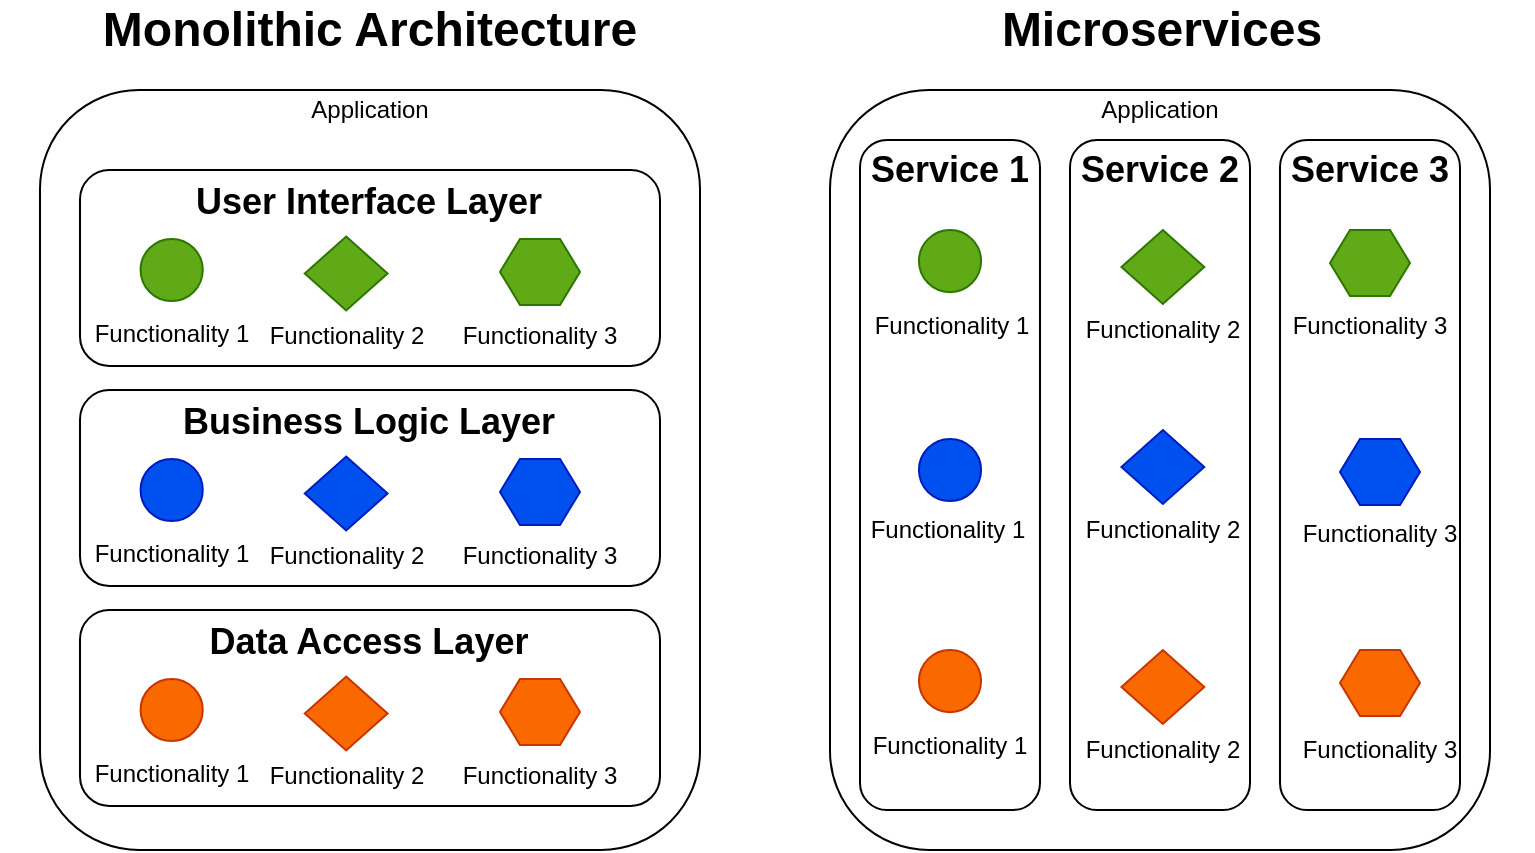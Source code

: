 <mxfile version="13.1.1" type="device"><diagram id="_zQjgTvHx52slGfZQXXl" name="Page-1"><mxGraphModel dx="1422" dy="695" grid="1" gridSize="10" guides="1" tooltips="1" connect="1" arrows="1" fold="1" page="1" pageScale="1" pageWidth="850" pageHeight="1100" math="0" shadow="0"><root><mxCell id="0"/><mxCell id="1" parent="0"/><mxCell id="-NHL340E5neERwaIF4oa-63" value="" style="rounded=1;whiteSpace=wrap;html=1;" vertex="1" parent="1"><mxGeometry x="425" y="110" width="330" height="380" as="geometry"/></mxCell><mxCell id="-NHL340E5neERwaIF4oa-9" value="" style="group" vertex="1" connectable="0" parent="1"><mxGeometry x="50" y="150" width="310" height="340" as="geometry"/></mxCell><mxCell id="-NHL340E5neERwaIF4oa-60" value="" style="rounded=1;whiteSpace=wrap;html=1;" vertex="1" parent="-NHL340E5neERwaIF4oa-9"><mxGeometry x="-20" y="-40" width="330" height="380" as="geometry"/></mxCell><mxCell id="-NHL340E5neERwaIF4oa-10" value="" style="rounded=1;whiteSpace=wrap;html=1;" vertex="1" parent="-NHL340E5neERwaIF4oa-9"><mxGeometry width="290" height="97.967" as="geometry"/></mxCell><mxCell id="-NHL340E5neERwaIF4oa-11" value="&lt;b&gt;&lt;font style=&quot;font-size: 18px&quot;&gt;User Interface Layer&lt;/font&gt;&lt;/b&gt;" style="text;html=1;strokeColor=none;fillColor=none;align=center;verticalAlign=middle;whiteSpace=wrap;rounded=0;" vertex="1" parent="-NHL340E5neERwaIF4oa-9"><mxGeometry x="48.33" y="-0.004" width="193.333" height="32.656" as="geometry"/></mxCell><mxCell id="-NHL340E5neERwaIF4oa-22" value="" style="group" vertex="1" connectable="0" parent="-NHL340E5neERwaIF4oa-9"><mxGeometry y="32.648" width="91.661" height="61.229" as="geometry"/></mxCell><mxCell id="-NHL340E5neERwaIF4oa-20" value="Functionality 1" style="text;html=1;strokeColor=none;fillColor=none;align=center;verticalAlign=middle;whiteSpace=wrap;rounded=0;" vertex="1" parent="-NHL340E5neERwaIF4oa-22"><mxGeometry y="36.738" width="91.661" height="24.492" as="geometry"/></mxCell><mxCell id="-NHL340E5neERwaIF4oa-19" value="" style="ellipse;whiteSpace=wrap;html=1;aspect=fixed;fillColor=#60a917;strokeColor=#2D7600;fontColor=#ffffff;" vertex="1" parent="-NHL340E5neERwaIF4oa-9"><mxGeometry x="30.295" y="34.463" width="31.071" height="31.071" as="geometry"/></mxCell><mxCell id="-NHL340E5neERwaIF4oa-33" value="" style="group" vertex="1" connectable="0" parent="-NHL340E5neERwaIF4oa-9"><mxGeometry x="91.66" y="33.26" width="82.86" height="60" as="geometry"/></mxCell><mxCell id="-NHL340E5neERwaIF4oa-31" value="" style="rhombus;whiteSpace=wrap;html=1;fillColor=#60a917;strokeColor=#2D7600;fontColor=#ffffff;" vertex="1" parent="-NHL340E5neERwaIF4oa-33"><mxGeometry x="20.715" width="41.43" height="37.0" as="geometry"/></mxCell><mxCell id="-NHL340E5neERwaIF4oa-32" value="Functionality 2" style="text;html=1;strokeColor=none;fillColor=none;align=center;verticalAlign=middle;whiteSpace=wrap;rounded=0;" vertex="1" parent="-NHL340E5neERwaIF4oa-33"><mxGeometry y="40.0" width="82.86" height="20.0" as="geometry"/></mxCell><mxCell id="-NHL340E5neERwaIF4oa-36" value="Functionality 3" style="text;html=1;strokeColor=none;fillColor=none;align=center;verticalAlign=middle;whiteSpace=wrap;rounded=0;" vertex="1" parent="-NHL340E5neERwaIF4oa-9"><mxGeometry x="190" y="73.26" width="80" height="20" as="geometry"/></mxCell><mxCell id="-NHL340E5neERwaIF4oa-35" value="" style="shape=hexagon;perimeter=hexagonPerimeter2;whiteSpace=wrap;html=1;fillColor=#60a917;strokeColor=#2D7600;fontColor=#ffffff;" vertex="1" parent="-NHL340E5neERwaIF4oa-9"><mxGeometry x="210" y="34.46" width="40" height="33" as="geometry"/></mxCell><mxCell id="-NHL340E5neERwaIF4oa-61" value="Application" style="text;html=1;strokeColor=none;fillColor=none;align=center;verticalAlign=middle;whiteSpace=wrap;rounded=0;" vertex="1" parent="-NHL340E5neERwaIF4oa-9"><mxGeometry x="125" y="-40" width="40" height="20" as="geometry"/></mxCell><mxCell id="-NHL340E5neERwaIF4oa-37" value="" style="group" vertex="1" connectable="0" parent="1"><mxGeometry x="50" y="260" width="290" height="100" as="geometry"/></mxCell><mxCell id="-NHL340E5neERwaIF4oa-38" value="" style="rounded=1;whiteSpace=wrap;html=1;" vertex="1" parent="-NHL340E5neERwaIF4oa-37"><mxGeometry width="290" height="97.967" as="geometry"/></mxCell><mxCell id="-NHL340E5neERwaIF4oa-39" value="&lt;b&gt;&lt;font style=&quot;font-size: 18px&quot;&gt;Business Logic Layer&lt;/font&gt;&lt;/b&gt;" style="text;html=1;strokeColor=none;fillColor=none;align=center;verticalAlign=middle;whiteSpace=wrap;rounded=0;" vertex="1" parent="-NHL340E5neERwaIF4oa-37"><mxGeometry x="48.33" y="-0.004" width="193.333" height="32.656" as="geometry"/></mxCell><mxCell id="-NHL340E5neERwaIF4oa-40" value="" style="group" vertex="1" connectable="0" parent="-NHL340E5neERwaIF4oa-37"><mxGeometry y="32.648" width="91.661" height="61.229" as="geometry"/></mxCell><mxCell id="-NHL340E5neERwaIF4oa-41" value="Functionality 1" style="text;html=1;strokeColor=none;fillColor=none;align=center;verticalAlign=middle;whiteSpace=wrap;rounded=0;" vertex="1" parent="-NHL340E5neERwaIF4oa-40"><mxGeometry y="36.738" width="91.661" height="24.492" as="geometry"/></mxCell><mxCell id="-NHL340E5neERwaIF4oa-42" value="" style="ellipse;whiteSpace=wrap;html=1;aspect=fixed;fillColor=#0050ef;strokeColor=#001DBC;fontColor=#ffffff;" vertex="1" parent="-NHL340E5neERwaIF4oa-37"><mxGeometry x="30.295" y="34.463" width="31.071" height="31.071" as="geometry"/></mxCell><mxCell id="-NHL340E5neERwaIF4oa-43" value="" style="group" vertex="1" connectable="0" parent="-NHL340E5neERwaIF4oa-37"><mxGeometry x="91.66" y="33.26" width="82.86" height="60" as="geometry"/></mxCell><mxCell id="-NHL340E5neERwaIF4oa-44" value="" style="rhombus;whiteSpace=wrap;html=1;fillColor=#0050ef;strokeColor=#001DBC;fontColor=#ffffff;" vertex="1" parent="-NHL340E5neERwaIF4oa-43"><mxGeometry x="20.715" width="41.43" height="37.0" as="geometry"/></mxCell><mxCell id="-NHL340E5neERwaIF4oa-45" value="Functionality 2" style="text;html=1;strokeColor=none;fillColor=none;align=center;verticalAlign=middle;whiteSpace=wrap;rounded=0;" vertex="1" parent="-NHL340E5neERwaIF4oa-43"><mxGeometry y="40.0" width="82.86" height="20.0" as="geometry"/></mxCell><mxCell id="-NHL340E5neERwaIF4oa-46" value="Functionality 3" style="text;html=1;strokeColor=none;fillColor=none;align=center;verticalAlign=middle;whiteSpace=wrap;rounded=0;" vertex="1" parent="-NHL340E5neERwaIF4oa-37"><mxGeometry x="190" y="73.26" width="80" height="20" as="geometry"/></mxCell><mxCell id="-NHL340E5neERwaIF4oa-47" value="" style="shape=hexagon;perimeter=hexagonPerimeter2;whiteSpace=wrap;html=1;fillColor=#0050ef;strokeColor=#001DBC;fontColor=#ffffff;" vertex="1" parent="-NHL340E5neERwaIF4oa-37"><mxGeometry x="210" y="34.46" width="40" height="33" as="geometry"/></mxCell><mxCell id="-NHL340E5neERwaIF4oa-48" value="" style="group" vertex="1" connectable="0" parent="1"><mxGeometry x="50" y="370" width="290" height="100" as="geometry"/></mxCell><mxCell id="-NHL340E5neERwaIF4oa-49" value="" style="rounded=1;whiteSpace=wrap;html=1;" vertex="1" parent="-NHL340E5neERwaIF4oa-48"><mxGeometry width="290" height="97.967" as="geometry"/></mxCell><mxCell id="-NHL340E5neERwaIF4oa-50" value="&lt;b&gt;&lt;font style=&quot;font-size: 18px&quot;&gt;Data Access Layer&lt;/font&gt;&lt;/b&gt;" style="text;html=1;strokeColor=none;fillColor=none;align=center;verticalAlign=middle;whiteSpace=wrap;rounded=0;" vertex="1" parent="-NHL340E5neERwaIF4oa-48"><mxGeometry x="48.33" y="-0.004" width="193.333" height="32.656" as="geometry"/></mxCell><mxCell id="-NHL340E5neERwaIF4oa-51" value="" style="group" vertex="1" connectable="0" parent="-NHL340E5neERwaIF4oa-48"><mxGeometry y="32.648" width="91.661" height="61.229" as="geometry"/></mxCell><mxCell id="-NHL340E5neERwaIF4oa-52" value="Functionality 1" style="text;html=1;strokeColor=none;fillColor=none;align=center;verticalAlign=middle;whiteSpace=wrap;rounded=0;" vertex="1" parent="-NHL340E5neERwaIF4oa-51"><mxGeometry y="36.738" width="91.661" height="24.492" as="geometry"/></mxCell><mxCell id="-NHL340E5neERwaIF4oa-53" value="" style="ellipse;whiteSpace=wrap;html=1;aspect=fixed;fillColor=#fa6800;strokeColor=#C73500;fontColor=#ffffff;" vertex="1" parent="-NHL340E5neERwaIF4oa-48"><mxGeometry x="30.295" y="34.463" width="31.071" height="31.071" as="geometry"/></mxCell><mxCell id="-NHL340E5neERwaIF4oa-54" value="" style="group" vertex="1" connectable="0" parent="-NHL340E5neERwaIF4oa-48"><mxGeometry x="91.66" y="33.26" width="82.86" height="60" as="geometry"/></mxCell><mxCell id="-NHL340E5neERwaIF4oa-55" value="" style="rhombus;whiteSpace=wrap;html=1;fillColor=#fa6800;strokeColor=#C73500;fontColor=#ffffff;" vertex="1" parent="-NHL340E5neERwaIF4oa-54"><mxGeometry x="20.715" width="41.43" height="37.0" as="geometry"/></mxCell><mxCell id="-NHL340E5neERwaIF4oa-56" value="Functionality 2" style="text;html=1;strokeColor=none;fillColor=none;align=center;verticalAlign=middle;whiteSpace=wrap;rounded=0;" vertex="1" parent="-NHL340E5neERwaIF4oa-54"><mxGeometry y="40.0" width="82.86" height="20.0" as="geometry"/></mxCell><mxCell id="-NHL340E5neERwaIF4oa-57" value="Functionality 3" style="text;html=1;strokeColor=none;fillColor=none;align=center;verticalAlign=middle;whiteSpace=wrap;rounded=0;" vertex="1" parent="-NHL340E5neERwaIF4oa-48"><mxGeometry x="190" y="73.26" width="80" height="20" as="geometry"/></mxCell><mxCell id="-NHL340E5neERwaIF4oa-58" value="" style="shape=hexagon;perimeter=hexagonPerimeter2;whiteSpace=wrap;html=1;fillColor=#fa6800;strokeColor=#C73500;fontColor=#ffffff;" vertex="1" parent="-NHL340E5neERwaIF4oa-48"><mxGeometry x="210" y="34.46" width="40" height="33" as="geometry"/></mxCell><mxCell id="-NHL340E5neERwaIF4oa-59" value="&lt;font style=&quot;font-size: 24px&quot;&gt;&lt;b&gt;Monolithic Architecture&lt;/b&gt;&lt;/font&gt;" style="text;html=1;strokeColor=none;fillColor=none;align=center;verticalAlign=middle;whiteSpace=wrap;rounded=0;" vertex="1" parent="1"><mxGeometry x="10" y="70" width="370" height="20" as="geometry"/></mxCell><mxCell id="-NHL340E5neERwaIF4oa-62" value="" style="rounded=1;whiteSpace=wrap;html=1;" vertex="1" parent="1"><mxGeometry x="440" y="135" width="90" height="335" as="geometry"/></mxCell><mxCell id="-NHL340E5neERwaIF4oa-64" value="Application" style="text;html=1;strokeColor=none;fillColor=none;align=center;verticalAlign=middle;whiteSpace=wrap;rounded=0;" vertex="1" parent="1"><mxGeometry x="570" y="110" width="40" height="20" as="geometry"/></mxCell><mxCell id="-NHL340E5neERwaIF4oa-65" value="Service 1" style="text;html=1;strokeColor=none;fillColor=none;align=center;verticalAlign=middle;whiteSpace=wrap;rounded=0;fontStyle=1;fontSize=18;" vertex="1" parent="1"><mxGeometry x="440" y="140" width="90" height="20" as="geometry"/></mxCell><mxCell id="-NHL340E5neERwaIF4oa-66" value="" style="rounded=1;whiteSpace=wrap;html=1;" vertex="1" parent="1"><mxGeometry x="545" y="135" width="90" height="335" as="geometry"/></mxCell><mxCell id="-NHL340E5neERwaIF4oa-67" value="" style="rounded=1;whiteSpace=wrap;html=1;" vertex="1" parent="1"><mxGeometry x="650" y="135" width="90" height="335" as="geometry"/></mxCell><mxCell id="-NHL340E5neERwaIF4oa-69" value="Service 2" style="text;html=1;strokeColor=none;fillColor=none;align=center;verticalAlign=middle;whiteSpace=wrap;rounded=0;fontStyle=1;fontSize=18;" vertex="1" parent="1"><mxGeometry x="545" y="140" width="90" height="20" as="geometry"/></mxCell><mxCell id="-NHL340E5neERwaIF4oa-70" value="Service 3" style="text;html=1;strokeColor=none;fillColor=none;align=center;verticalAlign=middle;whiteSpace=wrap;rounded=0;fontStyle=1;fontSize=18;" vertex="1" parent="1"><mxGeometry x="650" y="140" width="90" height="20" as="geometry"/></mxCell><mxCell id="-NHL340E5neERwaIF4oa-74" value="" style="ellipse;whiteSpace=wrap;html=1;aspect=fixed;fillColor=#60a917;strokeColor=#2D7600;fontColor=#ffffff;" vertex="1" parent="1"><mxGeometry x="469.465" y="180.003" width="31.071" height="31.071" as="geometry"/></mxCell><mxCell id="-NHL340E5neERwaIF4oa-75" value="" style="ellipse;whiteSpace=wrap;html=1;aspect=fixed;fillColor=#0050ef;strokeColor=#001DBC;fontColor=#ffffff;" vertex="1" parent="1"><mxGeometry x="469.465" y="284.463" width="31.071" height="31.071" as="geometry"/></mxCell><mxCell id="-NHL340E5neERwaIF4oa-76" value="" style="ellipse;whiteSpace=wrap;html=1;aspect=fixed;fillColor=#fa6800;strokeColor=#C73500;fontColor=#ffffff;" vertex="1" parent="1"><mxGeometry x="469.465" y="390.003" width="31.071" height="31.071" as="geometry"/></mxCell><mxCell id="-NHL340E5neERwaIF4oa-77" value="" style="group" vertex="1" connectable="0" parent="1"><mxGeometry x="550" y="180" width="82.86" height="60" as="geometry"/></mxCell><mxCell id="-NHL340E5neERwaIF4oa-78" value="" style="rhombus;whiteSpace=wrap;html=1;fillColor=#60a917;strokeColor=#2D7600;fontColor=#ffffff;" vertex="1" parent="-NHL340E5neERwaIF4oa-77"><mxGeometry x="20.715" width="41.43" height="37.0" as="geometry"/></mxCell><mxCell id="-NHL340E5neERwaIF4oa-79" value="Functionality 2" style="text;html=1;strokeColor=none;fillColor=none;align=center;verticalAlign=middle;whiteSpace=wrap;rounded=0;" vertex="1" parent="-NHL340E5neERwaIF4oa-77"><mxGeometry y="40.0" width="82.86" height="20.0" as="geometry"/></mxCell><mxCell id="-NHL340E5neERwaIF4oa-80" value="" style="shape=hexagon;perimeter=hexagonPerimeter2;whiteSpace=wrap;html=1;fillColor=#60a917;strokeColor=#2D7600;fontColor=#ffffff;" vertex="1" parent="1"><mxGeometry x="675" y="180.0" width="40" height="33" as="geometry"/></mxCell><mxCell id="-NHL340E5neERwaIF4oa-81" value="" style="group" vertex="1" connectable="0" parent="1"><mxGeometry x="550" y="280" width="82.86" height="60" as="geometry"/></mxCell><mxCell id="-NHL340E5neERwaIF4oa-82" value="" style="rhombus;whiteSpace=wrap;html=1;fillColor=#0050ef;strokeColor=#001DBC;fontColor=#ffffff;" vertex="1" parent="-NHL340E5neERwaIF4oa-81"><mxGeometry x="20.715" width="41.43" height="37.0" as="geometry"/></mxCell><mxCell id="-NHL340E5neERwaIF4oa-83" value="Functionality 2" style="text;html=1;strokeColor=none;fillColor=none;align=center;verticalAlign=middle;whiteSpace=wrap;rounded=0;" vertex="1" parent="-NHL340E5neERwaIF4oa-81"><mxGeometry y="40.0" width="82.86" height="20.0" as="geometry"/></mxCell><mxCell id="-NHL340E5neERwaIF4oa-84" value="" style="shape=hexagon;perimeter=hexagonPerimeter2;whiteSpace=wrap;html=1;fillColor=#0050ef;strokeColor=#001DBC;fontColor=#ffffff;" vertex="1" parent="1"><mxGeometry x="680" y="284.46" width="40" height="33" as="geometry"/></mxCell><mxCell id="-NHL340E5neERwaIF4oa-85" value="" style="group" vertex="1" connectable="0" parent="1"><mxGeometry x="550" y="390" width="82.86" height="60" as="geometry"/></mxCell><mxCell id="-NHL340E5neERwaIF4oa-86" value="" style="rhombus;whiteSpace=wrap;html=1;fillColor=#fa6800;strokeColor=#C73500;fontColor=#ffffff;" vertex="1" parent="-NHL340E5neERwaIF4oa-85"><mxGeometry x="20.715" width="41.43" height="37.0" as="geometry"/></mxCell><mxCell id="-NHL340E5neERwaIF4oa-87" value="Functionality 2" style="text;html=1;strokeColor=none;fillColor=none;align=center;verticalAlign=middle;whiteSpace=wrap;rounded=0;" vertex="1" parent="-NHL340E5neERwaIF4oa-85"><mxGeometry y="40.0" width="82.86" height="20.0" as="geometry"/></mxCell><mxCell id="-NHL340E5neERwaIF4oa-88" value="" style="shape=hexagon;perimeter=hexagonPerimeter2;whiteSpace=wrap;html=1;fillColor=#fa6800;strokeColor=#C73500;fontColor=#ffffff;" vertex="1" parent="1"><mxGeometry x="680" y="390" width="40" height="33" as="geometry"/></mxCell><mxCell id="-NHL340E5neERwaIF4oa-89" value="Functionality 1" style="text;html=1;strokeColor=none;fillColor=none;align=center;verticalAlign=middle;whiteSpace=wrap;rounded=0;" vertex="1" parent="1"><mxGeometry x="440" y="215.505" width="91.661" height="24.492" as="geometry"/></mxCell><mxCell id="-NHL340E5neERwaIF4oa-90" value="Functionality 1" style="text;html=1;strokeColor=none;fillColor=none;align=center;verticalAlign=middle;whiteSpace=wrap;rounded=0;" vertex="1" parent="1"><mxGeometry x="438.34" y="317.455" width="91.661" height="24.492" as="geometry"/></mxCell><mxCell id="-NHL340E5neERwaIF4oa-91" value="Functionality 1" style="text;html=1;strokeColor=none;fillColor=none;align=center;verticalAlign=middle;whiteSpace=wrap;rounded=0;" vertex="1" parent="1"><mxGeometry x="439.17" y="425.505" width="91.661" height="24.492" as="geometry"/></mxCell><mxCell id="-NHL340E5neERwaIF4oa-92" value="Functionality 3" style="text;html=1;strokeColor=none;fillColor=none;align=center;verticalAlign=middle;whiteSpace=wrap;rounded=0;" vertex="1" parent="1"><mxGeometry x="655" y="217.75" width="80" height="20" as="geometry"/></mxCell><mxCell id="-NHL340E5neERwaIF4oa-93" value="Functionality 3" style="text;html=1;strokeColor=none;fillColor=none;align=center;verticalAlign=middle;whiteSpace=wrap;rounded=0;" vertex="1" parent="1"><mxGeometry x="660" y="321.95" width="80" height="20" as="geometry"/></mxCell><mxCell id="-NHL340E5neERwaIF4oa-94" value="Functionality 3" style="text;html=1;strokeColor=none;fillColor=none;align=center;verticalAlign=middle;whiteSpace=wrap;rounded=0;" vertex="1" parent="1"><mxGeometry x="660" y="430" width="80" height="20" as="geometry"/></mxCell><mxCell id="-NHL340E5neERwaIF4oa-95" value="&lt;font style=&quot;font-size: 24px&quot;&gt;&lt;b&gt;Microservices&lt;/b&gt;&lt;/font&gt;" style="text;html=1;strokeColor=none;fillColor=none;align=center;verticalAlign=middle;whiteSpace=wrap;rounded=0;" vertex="1" parent="1"><mxGeometry x="406.43" y="70" width="370" height="20" as="geometry"/></mxCell></root></mxGraphModel></diagram></mxfile>